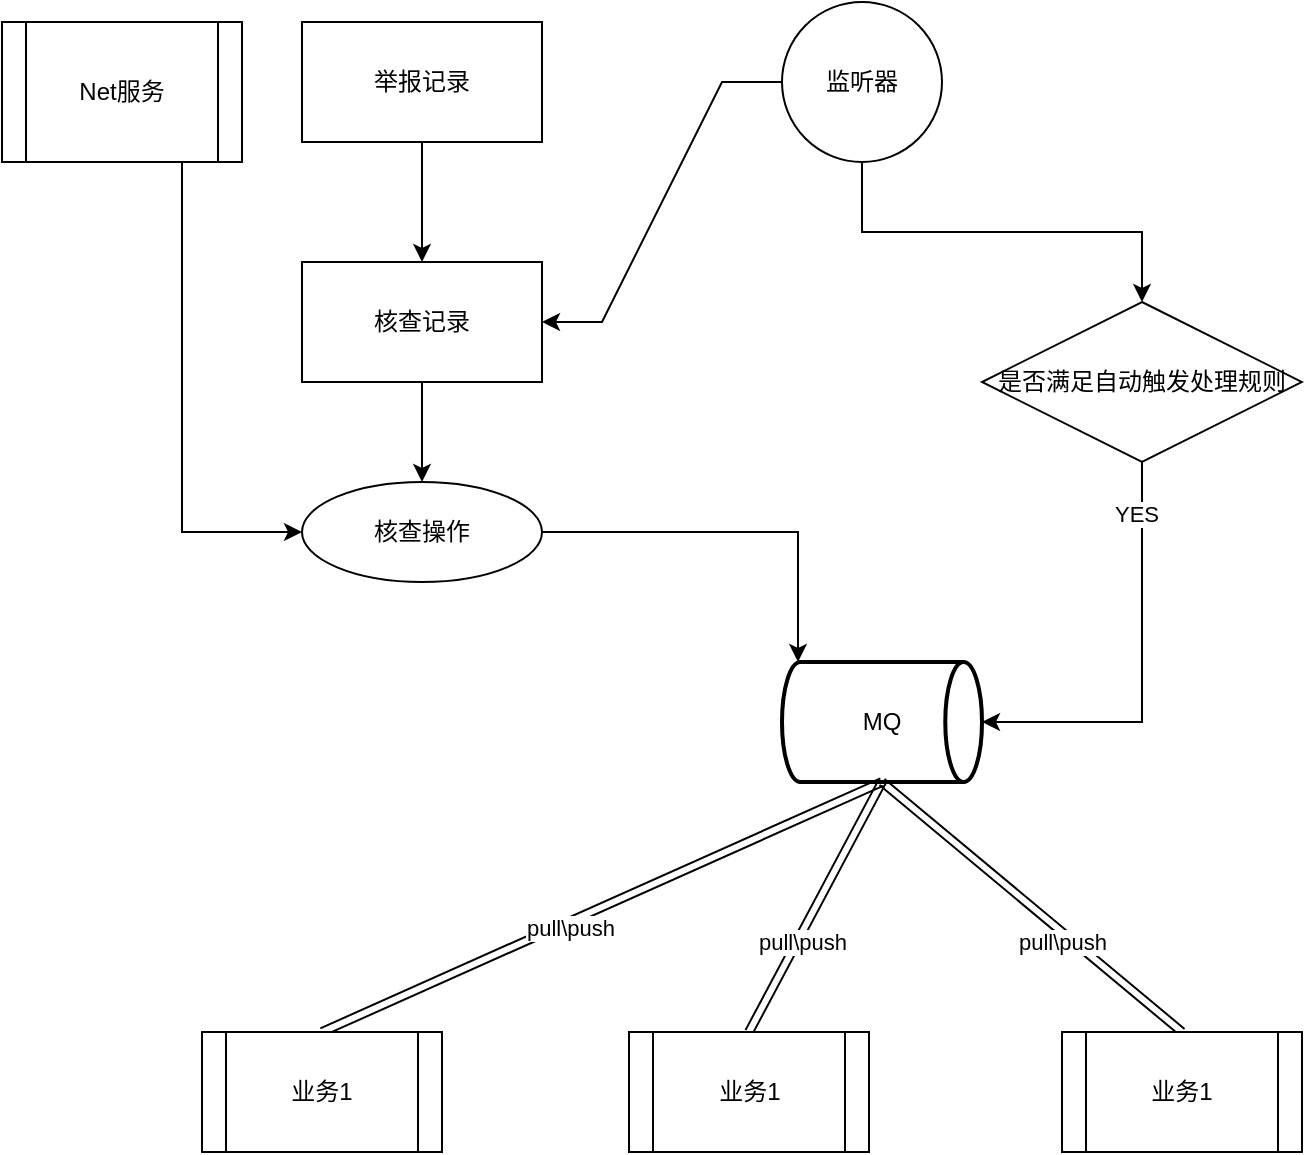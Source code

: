 <mxfile version="20.0.1" type="github">
  <diagram id="Zzt1t-ecyWDR8fseFdM6" name="Page-1">
    <mxGraphModel dx="1662" dy="706" grid="1" gridSize="10" guides="1" tooltips="1" connect="1" arrows="1" fold="1" page="1" pageScale="1" pageWidth="827" pageHeight="1169" math="0" shadow="0">
      <root>
        <mxCell id="0" />
        <mxCell id="1" parent="0" />
        <mxCell id="VUn6PzHF7CEKQ6ItF6us-3" style="edgeStyle=orthogonalEdgeStyle;rounded=0;orthogonalLoop=1;jettySize=auto;html=1;exitX=0.5;exitY=1;exitDx=0;exitDy=0;entryX=0.5;entryY=0;entryDx=0;entryDy=0;" edge="1" parent="1" source="VUn6PzHF7CEKQ6ItF6us-1" target="VUn6PzHF7CEKQ6ItF6us-2">
          <mxGeometry relative="1" as="geometry" />
        </mxCell>
        <mxCell id="VUn6PzHF7CEKQ6ItF6us-1" value="举报记录" style="rounded=0;whiteSpace=wrap;html=1;" vertex="1" parent="1">
          <mxGeometry x="190" y="80" width="120" height="60" as="geometry" />
        </mxCell>
        <mxCell id="VUn6PzHF7CEKQ6ItF6us-12" style="edgeStyle=orthogonalEdgeStyle;rounded=0;orthogonalLoop=1;jettySize=auto;html=1;exitX=0.5;exitY=1;exitDx=0;exitDy=0;entryX=0.5;entryY=0;entryDx=0;entryDy=0;" edge="1" parent="1" source="VUn6PzHF7CEKQ6ItF6us-2" target="VUn6PzHF7CEKQ6ItF6us-11">
          <mxGeometry relative="1" as="geometry">
            <mxPoint x="250" y="300" as="targetPoint" />
          </mxGeometry>
        </mxCell>
        <mxCell id="VUn6PzHF7CEKQ6ItF6us-2" value="核查记录" style="rounded=0;whiteSpace=wrap;html=1;" vertex="1" parent="1">
          <mxGeometry x="190" y="200" width="120" height="60" as="geometry" />
        </mxCell>
        <mxCell id="VUn6PzHF7CEKQ6ItF6us-6" style="rounded=0;orthogonalLoop=1;jettySize=auto;html=1;exitX=0;exitY=0.5;exitDx=0;exitDy=0;entryX=1;entryY=0.5;entryDx=0;entryDy=0;edgeStyle=entityRelationEdgeStyle;" edge="1" parent="1" source="VUn6PzHF7CEKQ6ItF6us-5" target="VUn6PzHF7CEKQ6ItF6us-2">
          <mxGeometry relative="1" as="geometry" />
        </mxCell>
        <mxCell id="VUn6PzHF7CEKQ6ItF6us-8" style="rounded=0;orthogonalLoop=1;jettySize=auto;html=1;exitX=0.5;exitY=1;exitDx=0;exitDy=0;entryX=0.5;entryY=0;entryDx=0;entryDy=0;edgeStyle=orthogonalEdgeStyle;" edge="1" parent="1" source="VUn6PzHF7CEKQ6ItF6us-5" target="VUn6PzHF7CEKQ6ItF6us-17">
          <mxGeometry relative="1" as="geometry">
            <mxPoint x="560" y="230" as="targetPoint" />
          </mxGeometry>
        </mxCell>
        <mxCell id="VUn6PzHF7CEKQ6ItF6us-5" value="监听器" style="ellipse;whiteSpace=wrap;html=1;aspect=fixed;" vertex="1" parent="1">
          <mxGeometry x="430" y="70" width="80" height="80" as="geometry" />
        </mxCell>
        <mxCell id="VUn6PzHF7CEKQ6ItF6us-16" style="edgeStyle=orthogonalEdgeStyle;rounded=0;orthogonalLoop=1;jettySize=auto;html=1;exitX=1;exitY=0.5;exitDx=0;exitDy=0;entryX=0.08;entryY=0;entryDx=0;entryDy=0;entryPerimeter=0;" edge="1" parent="1" source="VUn6PzHF7CEKQ6ItF6us-11" target="VUn6PzHF7CEKQ6ItF6us-15">
          <mxGeometry relative="1" as="geometry" />
        </mxCell>
        <mxCell id="VUn6PzHF7CEKQ6ItF6us-11" value="&lt;span style=&quot;&quot;&gt;核查操作&lt;/span&gt;" style="ellipse;whiteSpace=wrap;html=1;" vertex="1" parent="1">
          <mxGeometry x="190" y="310" width="120" height="50" as="geometry" />
        </mxCell>
        <mxCell id="VUn6PzHF7CEKQ6ItF6us-15" value="MQ" style="strokeWidth=2;html=1;shape=mxgraph.flowchart.direct_data;whiteSpace=wrap;" vertex="1" parent="1">
          <mxGeometry x="430" y="400" width="100" height="60" as="geometry" />
        </mxCell>
        <mxCell id="VUn6PzHF7CEKQ6ItF6us-18" style="edgeStyle=orthogonalEdgeStyle;rounded=0;orthogonalLoop=1;jettySize=auto;html=1;exitX=0.5;exitY=1;exitDx=0;exitDy=0;entryX=1;entryY=0.5;entryDx=0;entryDy=0;entryPerimeter=0;" edge="1" parent="1" source="VUn6PzHF7CEKQ6ItF6us-17" target="VUn6PzHF7CEKQ6ItF6us-15">
          <mxGeometry relative="1" as="geometry" />
        </mxCell>
        <mxCell id="VUn6PzHF7CEKQ6ItF6us-19" value="YES" style="edgeLabel;html=1;align=center;verticalAlign=middle;resizable=0;points=[];" vertex="1" connectable="0" parent="VUn6PzHF7CEKQ6ItF6us-18">
          <mxGeometry x="-0.752" y="-3" relative="1" as="geometry">
            <mxPoint as="offset" />
          </mxGeometry>
        </mxCell>
        <mxCell id="VUn6PzHF7CEKQ6ItF6us-17" value="&lt;span style=&quot;&quot;&gt;是否满足自动触发处理规则&lt;/span&gt;" style="rhombus;whiteSpace=wrap;html=1;" vertex="1" parent="1">
          <mxGeometry x="530" y="220" width="160" height="80" as="geometry" />
        </mxCell>
        <mxCell id="VUn6PzHF7CEKQ6ItF6us-25" style="rounded=0;orthogonalLoop=1;jettySize=auto;html=1;exitX=0.5;exitY=0;exitDx=0;exitDy=0;entryX=0.5;entryY=1;entryDx=0;entryDy=0;entryPerimeter=0;shape=link;" edge="1" parent="1" source="VUn6PzHF7CEKQ6ItF6us-21" target="VUn6PzHF7CEKQ6ItF6us-15">
          <mxGeometry relative="1" as="geometry" />
        </mxCell>
        <mxCell id="VUn6PzHF7CEKQ6ItF6us-28" value="pull\push" style="edgeLabel;html=1;align=center;verticalAlign=middle;resizable=0;points=[];" vertex="1" connectable="0" parent="VUn6PzHF7CEKQ6ItF6us-25">
          <mxGeometry x="-0.123" y="-3" relative="1" as="geometry">
            <mxPoint as="offset" />
          </mxGeometry>
        </mxCell>
        <mxCell id="VUn6PzHF7CEKQ6ItF6us-21" value="业务1" style="shape=process;whiteSpace=wrap;html=1;backgroundOutline=1;" vertex="1" parent="1">
          <mxGeometry x="140" y="585" width="120" height="60" as="geometry" />
        </mxCell>
        <mxCell id="VUn6PzHF7CEKQ6ItF6us-26" style="edgeStyle=none;shape=link;rounded=0;orthogonalLoop=1;jettySize=auto;html=1;exitX=0.5;exitY=0;exitDx=0;exitDy=0;" edge="1" parent="1" source="VUn6PzHF7CEKQ6ItF6us-22">
          <mxGeometry relative="1" as="geometry">
            <mxPoint x="480" y="460" as="targetPoint" />
          </mxGeometry>
        </mxCell>
        <mxCell id="VUn6PzHF7CEKQ6ItF6us-22" value="业务1" style="shape=process;whiteSpace=wrap;html=1;backgroundOutline=1;" vertex="1" parent="1">
          <mxGeometry x="353.5" y="585" width="120" height="60" as="geometry" />
        </mxCell>
        <mxCell id="VUn6PzHF7CEKQ6ItF6us-27" style="edgeStyle=none;shape=link;rounded=0;orthogonalLoop=1;jettySize=auto;html=1;exitX=0.5;exitY=0;exitDx=0;exitDy=0;" edge="1" parent="1" source="VUn6PzHF7CEKQ6ItF6us-23">
          <mxGeometry relative="1" as="geometry">
            <mxPoint x="480" y="460" as="targetPoint" />
          </mxGeometry>
        </mxCell>
        <mxCell id="VUn6PzHF7CEKQ6ItF6us-23" value="业务1" style="shape=process;whiteSpace=wrap;html=1;backgroundOutline=1;" vertex="1" parent="1">
          <mxGeometry x="570" y="585" width="120" height="60" as="geometry" />
        </mxCell>
        <mxCell id="VUn6PzHF7CEKQ6ItF6us-29" value="pull\push" style="edgeLabel;html=1;align=center;verticalAlign=middle;resizable=0;points=[];" vertex="1" connectable="0" parent="1">
          <mxGeometry x="440.003" y="540.004" as="geometry" />
        </mxCell>
        <mxCell id="VUn6PzHF7CEKQ6ItF6us-30" value="pull\push" style="edgeLabel;html=1;align=center;verticalAlign=middle;resizable=0;points=[];" vertex="1" connectable="0" parent="1">
          <mxGeometry x="570.003" y="540.004" as="geometry" />
        </mxCell>
        <mxCell id="VUn6PzHF7CEKQ6ItF6us-32" style="edgeStyle=orthogonalEdgeStyle;rounded=0;orthogonalLoop=1;jettySize=auto;html=1;exitX=0.75;exitY=1;exitDx=0;exitDy=0;entryX=0;entryY=0.5;entryDx=0;entryDy=0;" edge="1" parent="1" source="VUn6PzHF7CEKQ6ItF6us-31" target="VUn6PzHF7CEKQ6ItF6us-11">
          <mxGeometry relative="1" as="geometry" />
        </mxCell>
        <mxCell id="VUn6PzHF7CEKQ6ItF6us-31" value="Net服务" style="shape=process;whiteSpace=wrap;html=1;backgroundOutline=1;" vertex="1" parent="1">
          <mxGeometry x="40" y="80" width="120" height="70" as="geometry" />
        </mxCell>
      </root>
    </mxGraphModel>
  </diagram>
</mxfile>
